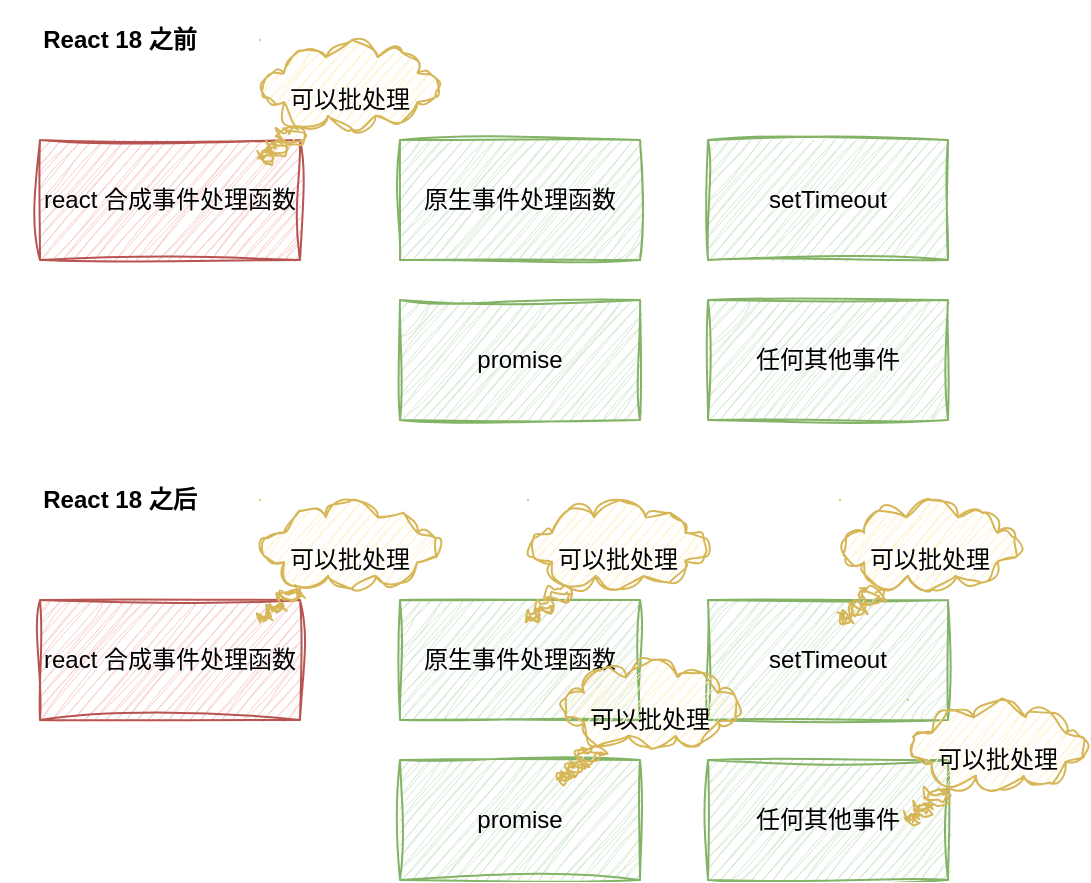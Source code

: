 <mxfile version="21.6.6" type="github">
  <diagram name="第 1 页" id="y-QtgIW0JvLux_TiPauV">
    <mxGraphModel dx="1349" dy="808" grid="1" gridSize="10" guides="1" tooltips="1" connect="1" arrows="1" fold="1" page="1" pageScale="1" pageWidth="827" pageHeight="1169" math="0" shadow="0">
      <root>
        <mxCell id="0" />
        <mxCell id="1" parent="0" />
        <mxCell id="vdeCSzHVFEEeKmtNSoB6-1" value="react 合成事件处理函数" style="rounded=0;whiteSpace=wrap;html=1;fillColor=#f8cecc;strokeColor=#b85450;sketch=1;curveFitting=1;jiggle=2;" vertex="1" parent="1">
          <mxGeometry x="70" y="200" width="130" height="60" as="geometry" />
        </mxCell>
        <mxCell id="vdeCSzHVFEEeKmtNSoB6-2" value="原生事件处理函数" style="rounded=0;whiteSpace=wrap;html=1;fillColor=#d5e8d4;strokeColor=#82b366;sketch=1;curveFitting=1;jiggle=2;" vertex="1" parent="1">
          <mxGeometry x="250" y="200" width="120" height="60" as="geometry" />
        </mxCell>
        <mxCell id="vdeCSzHVFEEeKmtNSoB6-3" value="setTimeout" style="rounded=0;whiteSpace=wrap;html=1;fillColor=#d5e8d4;strokeColor=#82b366;sketch=1;curveFitting=1;jiggle=2;" vertex="1" parent="1">
          <mxGeometry x="404" y="200" width="120" height="60" as="geometry" />
        </mxCell>
        <mxCell id="vdeCSzHVFEEeKmtNSoB6-4" value="promise" style="rounded=0;whiteSpace=wrap;html=1;fillColor=#d5e8d4;strokeColor=#82b366;sketch=1;curveFitting=1;jiggle=2;" vertex="1" parent="1">
          <mxGeometry x="250" y="280" width="120" height="60" as="geometry" />
        </mxCell>
        <mxCell id="vdeCSzHVFEEeKmtNSoB6-5" value="任何其他事件" style="rounded=0;whiteSpace=wrap;html=1;fillColor=#d5e8d4;strokeColor=#82b366;sketch=1;curveFitting=1;jiggle=2;" vertex="1" parent="1">
          <mxGeometry x="404" y="280" width="120" height="60" as="geometry" />
        </mxCell>
        <mxCell id="vdeCSzHVFEEeKmtNSoB6-7" value="可以批处理" style="whiteSpace=wrap;html=1;shape=mxgraph.basic.cloud_callout;fillColor=#fff2cc;strokeColor=#d6b656;rounded=0;sketch=1;curveFitting=1;jiggle=2;" vertex="1" parent="1">
          <mxGeometry x="180" y="150" width="90" height="60" as="geometry" />
        </mxCell>
        <mxCell id="vdeCSzHVFEEeKmtNSoB6-9" value="&lt;b&gt;React 18 之前&lt;/b&gt;" style="text;html=1;strokeColor=none;fillColor=none;align=center;verticalAlign=middle;whiteSpace=wrap;rounded=0;sketch=1;curveFitting=1;jiggle=2;" vertex="1" parent="1">
          <mxGeometry x="50" y="130" width="120" height="40" as="geometry" />
        </mxCell>
        <mxCell id="vdeCSzHVFEEeKmtNSoB6-10" value="react 合成事件处理函数" style="rounded=0;whiteSpace=wrap;html=1;fillColor=#f8cecc;strokeColor=#b85450;sketch=1;curveFitting=1;jiggle=2;" vertex="1" parent="1">
          <mxGeometry x="70" y="430" width="130" height="60" as="geometry" />
        </mxCell>
        <mxCell id="vdeCSzHVFEEeKmtNSoB6-11" value="原生事件处理函数" style="rounded=0;whiteSpace=wrap;html=1;fillColor=#d5e8d4;strokeColor=#82b366;sketch=1;curveFitting=1;jiggle=2;" vertex="1" parent="1">
          <mxGeometry x="250" y="430" width="120" height="60" as="geometry" />
        </mxCell>
        <mxCell id="vdeCSzHVFEEeKmtNSoB6-12" value="setTimeout" style="rounded=0;whiteSpace=wrap;html=1;fillColor=#d5e8d4;strokeColor=#82b366;sketch=1;curveFitting=1;jiggle=2;" vertex="1" parent="1">
          <mxGeometry x="404" y="430" width="120" height="60" as="geometry" />
        </mxCell>
        <mxCell id="vdeCSzHVFEEeKmtNSoB6-13" value="promise" style="rounded=0;whiteSpace=wrap;html=1;fillColor=#d5e8d4;strokeColor=#82b366;sketch=1;curveFitting=1;jiggle=2;" vertex="1" parent="1">
          <mxGeometry x="250" y="510" width="120" height="60" as="geometry" />
        </mxCell>
        <mxCell id="vdeCSzHVFEEeKmtNSoB6-14" value="任何其他事件" style="rounded=0;whiteSpace=wrap;html=1;fillColor=#d5e8d4;strokeColor=#82b366;sketch=1;curveFitting=1;jiggle=2;" vertex="1" parent="1">
          <mxGeometry x="404" y="510" width="120" height="60" as="geometry" />
        </mxCell>
        <mxCell id="vdeCSzHVFEEeKmtNSoB6-15" value="可以批处理" style="whiteSpace=wrap;html=1;shape=mxgraph.basic.cloud_callout;fillColor=#fff2cc;strokeColor=#d6b656;rounded=0;sketch=1;curveFitting=1;jiggle=2;" vertex="1" parent="1">
          <mxGeometry x="180" y="380" width="90" height="60" as="geometry" />
        </mxCell>
        <mxCell id="vdeCSzHVFEEeKmtNSoB6-16" value="&lt;b&gt;React 18 之后&lt;/b&gt;" style="text;html=1;strokeColor=none;fillColor=none;align=center;verticalAlign=middle;whiteSpace=wrap;rounded=0;sketch=1;curveFitting=1;jiggle=2;" vertex="1" parent="1">
          <mxGeometry x="50" y="360" width="120" height="40" as="geometry" />
        </mxCell>
        <mxCell id="vdeCSzHVFEEeKmtNSoB6-17" value="可以批处理" style="whiteSpace=wrap;html=1;shape=mxgraph.basic.cloud_callout;fillColor=#fff2cc;strokeColor=#d6b656;rounded=0;sketch=1;curveFitting=1;jiggle=2;" vertex="1" parent="1">
          <mxGeometry x="314" y="380" width="90" height="60" as="geometry" />
        </mxCell>
        <mxCell id="vdeCSzHVFEEeKmtNSoB6-18" value="可以批处理" style="whiteSpace=wrap;html=1;shape=mxgraph.basic.cloud_callout;fillColor=#fff2cc;strokeColor=#d6b656;rounded=0;sketch=1;curveFitting=1;jiggle=2;" vertex="1" parent="1">
          <mxGeometry x="470" y="380" width="90" height="60" as="geometry" />
        </mxCell>
        <mxCell id="vdeCSzHVFEEeKmtNSoB6-19" value="可以批处理" style="whiteSpace=wrap;html=1;shape=mxgraph.basic.cloud_callout;fillColor=#fff2cc;strokeColor=#d6b656;rounded=0;sketch=1;curveFitting=1;jiggle=2;" vertex="1" parent="1">
          <mxGeometry x="330" y="460" width="90" height="60" as="geometry" />
        </mxCell>
        <mxCell id="vdeCSzHVFEEeKmtNSoB6-20" value="可以批处理" style="whiteSpace=wrap;html=1;shape=mxgraph.basic.cloud_callout;fillColor=#fff2cc;strokeColor=#d6b656;rounded=0;sketch=1;curveFitting=1;jiggle=2;" vertex="1" parent="1">
          <mxGeometry x="504" y="480" width="90" height="60" as="geometry" />
        </mxCell>
      </root>
    </mxGraphModel>
  </diagram>
</mxfile>
